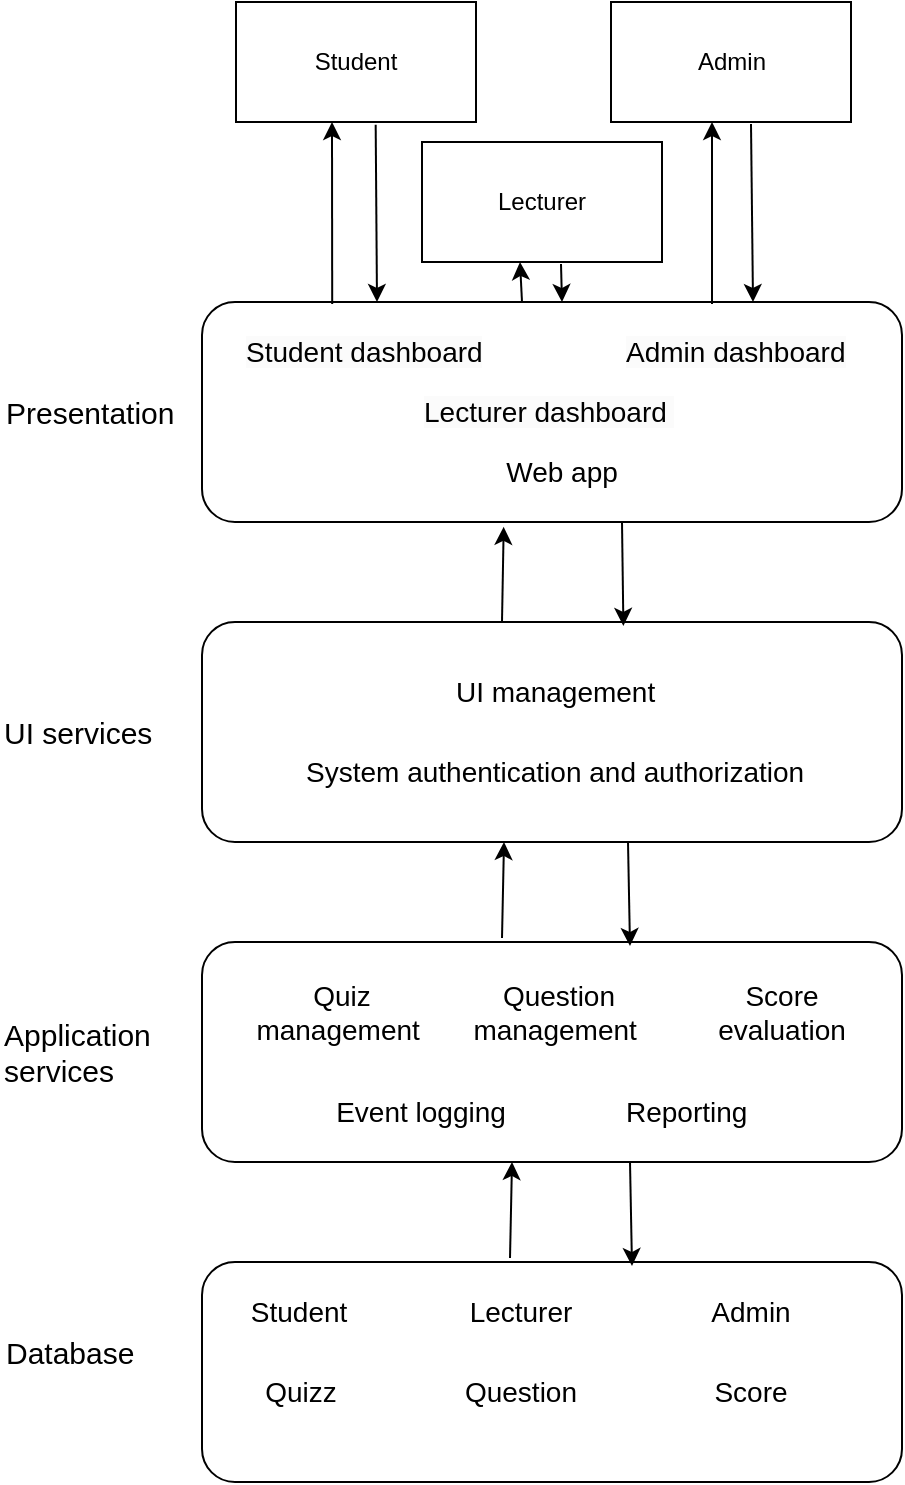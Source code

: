 <mxfile version="25.0.1">
  <diagram name="Trang-1" id="VRfFUahO_GAwwL6egVN5">
    <mxGraphModel dx="1290" dy="1699" grid="1" gridSize="10" guides="1" tooltips="1" connect="1" arrows="1" fold="1" page="1" pageScale="1" pageWidth="827" pageHeight="1169" math="0" shadow="0">
      <root>
        <mxCell id="0" />
        <mxCell id="1" parent="0" />
        <mxCell id="VSk6_7lrO1GYOzsb9I7B-1" value="" style="rounded=1;whiteSpace=wrap;html=1;" parent="1" vertex="1">
          <mxGeometry x="200" y="80" width="350" height="110" as="geometry" />
        </mxCell>
        <mxCell id="VSk6_7lrO1GYOzsb9I7B-2" value="&lt;font style=&quot;font-size: 15px;&quot;&gt;Presentation&lt;/font&gt;" style="text;html=1;align=left;verticalAlign=middle;whiteSpace=wrap;rounded=0;" parent="1" vertex="1">
          <mxGeometry x="100" y="110" width="100" height="50" as="geometry" />
        </mxCell>
        <mxCell id="VSk6_7lrO1GYOzsb9I7B-3" value="&lt;span style=&quot;font-size: 14px;&quot;&gt;Web app&lt;/span&gt;" style="text;html=1;align=center;verticalAlign=middle;whiteSpace=wrap;rounded=0;" parent="1" vertex="1">
          <mxGeometry x="350" y="150" width="60" height="30" as="geometry" />
        </mxCell>
        <mxCell id="VSk6_7lrO1GYOzsb9I7B-5" value="&lt;span style=&quot;color: rgb(0, 0, 0); font-family: Helvetica; font-size: 14px; font-style: normal; font-variant-ligatures: normal; font-variant-caps: normal; font-weight: 400; letter-spacing: normal; orphans: 2; text-align: center; text-indent: 0px; text-transform: none; widows: 2; word-spacing: 0px; -webkit-text-stroke-width: 0px; white-space: normal; background-color: rgb(251, 251, 251); text-decoration-thickness: initial; text-decoration-style: initial; text-decoration-color: initial; display: inline !important; float: none;&quot;&gt;Student dashboard&lt;/span&gt;" style="text;whiteSpace=wrap;html=1;" parent="1" vertex="1">
          <mxGeometry x="220" y="90" width="130" height="40" as="geometry" />
        </mxCell>
        <mxCell id="VSk6_7lrO1GYOzsb9I7B-6" value="&lt;span style=&quot;color: rgb(0, 0, 0); font-family: Helvetica; font-size: 14px; font-style: normal; font-variant-ligatures: normal; font-variant-caps: normal; font-weight: 400; letter-spacing: normal; orphans: 2; text-align: center; text-indent: 0px; text-transform: none; widows: 2; word-spacing: 0px; -webkit-text-stroke-width: 0px; white-space: normal; background-color: rgb(251, 251, 251); text-decoration-thickness: initial; text-decoration-style: initial; text-decoration-color: initial; display: inline !important; float: none;&quot;&gt;Lecturer dashboard&amp;nbsp;&lt;/span&gt;" style="text;whiteSpace=wrap;html=1;" parent="1" vertex="1">
          <mxGeometry x="309" y="120" width="130" height="40" as="geometry" />
        </mxCell>
        <mxCell id="VSk6_7lrO1GYOzsb9I7B-7" value="&lt;span style=&quot;color: rgb(0, 0, 0); font-family: Helvetica; font-size: 14px; font-style: normal; font-variant-ligatures: normal; font-variant-caps: normal; font-weight: 400; letter-spacing: normal; orphans: 2; text-align: center; text-indent: 0px; text-transform: none; widows: 2; word-spacing: 0px; -webkit-text-stroke-width: 0px; white-space: normal; background-color: rgb(251, 251, 251); text-decoration-thickness: initial; text-decoration-style: initial; text-decoration-color: initial; display: inline !important; float: none;&quot;&gt;Admin dashboard&lt;/span&gt;" style="text;whiteSpace=wrap;html=1;" parent="1" vertex="1">
          <mxGeometry x="410" y="90" width="120" height="40" as="geometry" />
        </mxCell>
        <mxCell id="VSk6_7lrO1GYOzsb9I7B-8" value="" style="rounded=1;whiteSpace=wrap;html=1;" parent="1" vertex="1">
          <mxGeometry x="200" y="240" width="350" height="110" as="geometry" />
        </mxCell>
        <mxCell id="VSk6_7lrO1GYOzsb9I7B-10" value="&lt;font style=&quot;font-size: 15px;&quot;&gt;UI services&amp;nbsp;&lt;/font&gt;" style="text;html=1;align=left;verticalAlign=middle;whiteSpace=wrap;rounded=0;" parent="1" vertex="1">
          <mxGeometry x="99" y="270" width="100" height="50" as="geometry" />
        </mxCell>
        <mxCell id="VSk6_7lrO1GYOzsb9I7B-11" value="&lt;span style=&quot;font-size: 14px;&quot;&gt;UI management&amp;nbsp;&lt;/span&gt;" style="text;html=1;align=left;verticalAlign=middle;whiteSpace=wrap;rounded=0;" parent="1" vertex="1">
          <mxGeometry x="325" y="260" width="130" height="30" as="geometry" />
        </mxCell>
        <mxCell id="VSk6_7lrO1GYOzsb9I7B-13" value="&lt;span style=&quot;font-size: 14px;&quot;&gt;System authentication and authorization&lt;/span&gt;" style="text;html=1;align=left;verticalAlign=middle;whiteSpace=wrap;rounded=0;" parent="1" vertex="1">
          <mxGeometry x="250" y="300" width="300" height="30" as="geometry" />
        </mxCell>
        <mxCell id="VSk6_7lrO1GYOzsb9I7B-14" style="edgeStyle=orthogonalEdgeStyle;rounded=0;orthogonalLoop=1;jettySize=auto;html=1;exitX=0.5;exitY=1;exitDx=0;exitDy=0;" parent="1" source="VSk6_7lrO1GYOzsb9I7B-13" target="VSk6_7lrO1GYOzsb9I7B-13" edge="1">
          <mxGeometry relative="1" as="geometry" />
        </mxCell>
        <mxCell id="VSk6_7lrO1GYOzsb9I7B-15" value="" style="rounded=1;whiteSpace=wrap;html=1;" parent="1" vertex="1">
          <mxGeometry x="200" y="400" width="350" height="110" as="geometry" />
        </mxCell>
        <mxCell id="VSk6_7lrO1GYOzsb9I7B-17" value="&lt;font style=&quot;font-size: 15px;&quot;&gt;Application&lt;/font&gt;&lt;div&gt;&lt;font style=&quot;font-size: 15px;&quot;&gt;services&amp;nbsp;&lt;/font&gt;&lt;/div&gt;" style="text;html=1;align=left;verticalAlign=middle;whiteSpace=wrap;rounded=0;" parent="1" vertex="1">
          <mxGeometry x="99" y="430" width="80" height="50" as="geometry" />
        </mxCell>
        <mxCell id="VSk6_7lrO1GYOzsb9I7B-18" value="&lt;span style=&quot;font-size: 14px;&quot;&gt;Quiz managemen&lt;/span&gt;&lt;span style=&quot;color: rgba(0, 0, 0, 0); font-family: monospace; font-size: 0px; text-wrap-mode: nowrap;&quot;&gt;%3CmxGraphModel%3E%3Croot%3E%3CmxCell%20id%3D%220%22%2F%3E%3CmxCell%20id%3D%221%22%20parent%3D%220%22%2F%3E%3CmxCell%20id%3D%222%22%20value%3D%22%26lt%3Bspan%20style%3D%26quot%3Bfont-size%3A%2014px%3B%26quot%3B%26gt%3BUI%20management%26amp%3Bnbsp%3B%26lt%3B%2Fspan%26gt%3B%22%20style%3D%22text%3Bhtml%3D1%3Balign%3Dleft%3BverticalAlign%3Dmiddle%3BwhiteSpace%3Dwrap%3Brounded%3D0%3B%22%20vertex%3D%221%22%20parent%3D%221%22%3E%3CmxGeometry%20x%3D%22225%22%20y%3D%22270%22%20width%3D%22130%22%20height%3D%2230%22%20as%3D%22geometry%22%2F%3E%3C%2FmxCell%3E%3C%2Froot%3E%3C%2FmxGraphModel%3E&lt;/span&gt;&lt;span style=&quot;font-size: 14px;&quot;&gt;t&amp;nbsp;&lt;/span&gt;" style="text;html=1;align=center;verticalAlign=middle;whiteSpace=wrap;rounded=0;" parent="1" vertex="1">
          <mxGeometry x="220" y="420" width="100" height="30" as="geometry" />
        </mxCell>
        <mxCell id="VSk6_7lrO1GYOzsb9I7B-19" value="&lt;span style=&quot;font-size: 14px;&quot;&gt;Question managemen&lt;/span&gt;&lt;span style=&quot;color: rgba(0, 0, 0, 0); font-family: monospace; font-size: 0px; text-wrap-mode: nowrap;&quot;&gt;%3CmxGraphModel%3E%3Croot%3E%3CmxCell%20id%3D%220%22%2F%3E%3CmxCell%20id%3D%221%22%20parent%3D%220%22%2F%3E%3CmxCell%20id%3D%222%22%20value%3D%22%26lt%3Bspan%20style%3D%26quot%3Bfont-size%3A%2014px%3B%26quot%3B%26gt%3BUI%20management%26amp%3Bnbsp%3B%26lt%3B%2Fspan%26gt%3B%22%20style%3D%22text%3Bhtml%3D1%3Balign%3Dleft%3BverticalAlign%3Dmiddle%3BwhiteSpace%3Dwrap%3Brounded%3D0%3B%22%20vertex%3D%221%22%20parent%3D%221%22%3E%3CmxGeometry%20x%3D%22225%22%20y%3D%22270%22%20width%3D%22130%22%20height%3D%2230%22%20as%3D%22geometry%22%2F%3E%3C%2FmxCell%3E%3C%2Froot%3E%3C%2FmxGraphModel%3E&lt;/span&gt;&lt;span style=&quot;font-size: 14px;&quot;&gt;t&amp;nbsp;&lt;/span&gt;" style="text;html=1;align=center;verticalAlign=middle;whiteSpace=wrap;rounded=0;" parent="1" vertex="1">
          <mxGeometry x="327" y="420" width="103" height="30" as="geometry" />
        </mxCell>
        <mxCell id="VSk6_7lrO1GYOzsb9I7B-20" value="&lt;span style=&quot;font-size: 14px;&quot;&gt;Score evaluation&lt;/span&gt;" style="text;html=1;align=center;verticalAlign=middle;whiteSpace=wrap;rounded=0;" parent="1" vertex="1">
          <mxGeometry x="455" y="420" width="70" height="30" as="geometry" />
        </mxCell>
        <mxCell id="VSk6_7lrO1GYOzsb9I7B-21" value="&lt;span style=&quot;font-size: 14px;&quot;&gt;Event logging&lt;/span&gt;" style="text;html=1;align=center;verticalAlign=middle;whiteSpace=wrap;rounded=0;" parent="1" vertex="1">
          <mxGeometry x="264" y="470" width="91" height="30" as="geometry" />
        </mxCell>
        <mxCell id="VSk6_7lrO1GYOzsb9I7B-22" value="&lt;span style=&quot;font-size: 14px;&quot;&gt;Reporting&lt;/span&gt;" style="text;html=1;align=left;verticalAlign=middle;whiteSpace=wrap;rounded=0;" parent="1" vertex="1">
          <mxGeometry x="410" y="470" width="130" height="30" as="geometry" />
        </mxCell>
        <mxCell id="VSk6_7lrO1GYOzsb9I7B-25" value="" style="rounded=1;whiteSpace=wrap;html=1;" parent="1" vertex="1">
          <mxGeometry x="200" y="560" width="350" height="110" as="geometry" />
        </mxCell>
        <mxCell id="VSk6_7lrO1GYOzsb9I7B-26" value="&lt;span style=&quot;font-size: 15px;&quot;&gt;Database&amp;nbsp;&lt;/span&gt;" style="text;html=1;align=left;verticalAlign=middle;whiteSpace=wrap;rounded=0;" parent="1" vertex="1">
          <mxGeometry x="100" y="580" width="80" height="50" as="geometry" />
        </mxCell>
        <mxCell id="VSk6_7lrO1GYOzsb9I7B-27" value="&lt;span style=&quot;font-size: 14px;&quot;&gt;Student&amp;nbsp;&lt;/span&gt;" style="text;html=1;align=center;verticalAlign=middle;whiteSpace=wrap;rounded=0;" parent="1" vertex="1">
          <mxGeometry x="200" y="570" width="101" height="30" as="geometry" />
        </mxCell>
        <mxCell id="VSk6_7lrO1GYOzsb9I7B-28" value="&lt;span style=&quot;font-size: 14px;&quot;&gt;Lecturer&lt;/span&gt;" style="text;html=1;align=center;verticalAlign=middle;whiteSpace=wrap;rounded=0;" parent="1" vertex="1">
          <mxGeometry x="309" y="570" width="101" height="30" as="geometry" />
        </mxCell>
        <mxCell id="VSk6_7lrO1GYOzsb9I7B-29" value="&lt;span style=&quot;font-size: 14px;&quot;&gt;Admin&lt;/span&gt;" style="text;html=1;align=center;verticalAlign=middle;whiteSpace=wrap;rounded=0;" parent="1" vertex="1">
          <mxGeometry x="423.5" y="570" width="101" height="30" as="geometry" />
        </mxCell>
        <mxCell id="VSk6_7lrO1GYOzsb9I7B-30" value="&lt;span style=&quot;font-size: 14px;&quot;&gt;Quizz&lt;/span&gt;" style="text;html=1;align=center;verticalAlign=middle;whiteSpace=wrap;rounded=0;" parent="1" vertex="1">
          <mxGeometry x="199" y="610" width="101" height="30" as="geometry" />
        </mxCell>
        <mxCell id="VSk6_7lrO1GYOzsb9I7B-31" value="&lt;span style=&quot;font-size: 14px;&quot;&gt;Question&lt;/span&gt;" style="text;html=1;align=center;verticalAlign=middle;whiteSpace=wrap;rounded=0;" parent="1" vertex="1">
          <mxGeometry x="309" y="610" width="101" height="30" as="geometry" />
        </mxCell>
        <mxCell id="VSk6_7lrO1GYOzsb9I7B-33" value="&lt;span style=&quot;font-size: 14px;&quot;&gt;Score&lt;/span&gt;" style="text;html=1;align=center;verticalAlign=middle;whiteSpace=wrap;rounded=0;" parent="1" vertex="1">
          <mxGeometry x="423.5" y="610" width="101" height="30" as="geometry" />
        </mxCell>
        <mxCell id="XRUBSMXzEVKdWdNX7KC4-1" value="" style="endArrow=classic;html=1;rounded=0;entryX=0.431;entryY=1.022;entryDx=0;entryDy=0;entryPerimeter=0;" edge="1" parent="1" target="VSk6_7lrO1GYOzsb9I7B-1">
          <mxGeometry width="50" height="50" relative="1" as="geometry">
            <mxPoint x="350" y="240" as="sourcePoint" />
            <mxPoint x="400" y="190" as="targetPoint" />
          </mxGeometry>
        </mxCell>
        <mxCell id="XRUBSMXzEVKdWdNX7KC4-2" value="" style="endArrow=classic;html=1;rounded=0;exitX=0.6;exitY=1;exitDx=0;exitDy=0;exitPerimeter=0;entryX=0.602;entryY=0.018;entryDx=0;entryDy=0;entryPerimeter=0;" edge="1" parent="1" source="VSk6_7lrO1GYOzsb9I7B-1" target="VSk6_7lrO1GYOzsb9I7B-8">
          <mxGeometry width="50" height="50" relative="1" as="geometry">
            <mxPoint x="390" y="300" as="sourcePoint" />
            <mxPoint x="440" y="250" as="targetPoint" />
          </mxGeometry>
        </mxCell>
        <mxCell id="XRUBSMXzEVKdWdNX7KC4-3" value="" style="endArrow=classic;html=1;rounded=0;entryX=0.431;entryY=1.022;entryDx=0;entryDy=0;entryPerimeter=0;" edge="1" parent="1">
          <mxGeometry width="50" height="50" relative="1" as="geometry">
            <mxPoint x="350" y="398" as="sourcePoint" />
            <mxPoint x="351" y="350" as="targetPoint" />
          </mxGeometry>
        </mxCell>
        <mxCell id="XRUBSMXzEVKdWdNX7KC4-4" value="" style="endArrow=classic;html=1;rounded=0;exitX=0.6;exitY=1;exitDx=0;exitDy=0;exitPerimeter=0;entryX=0.602;entryY=0.018;entryDx=0;entryDy=0;entryPerimeter=0;" edge="1" parent="1">
          <mxGeometry width="50" height="50" relative="1" as="geometry">
            <mxPoint x="413" y="350" as="sourcePoint" />
            <mxPoint x="414" y="402" as="targetPoint" />
          </mxGeometry>
        </mxCell>
        <mxCell id="XRUBSMXzEVKdWdNX7KC4-5" value="" style="endArrow=classic;html=1;rounded=0;entryX=0.431;entryY=1.022;entryDx=0;entryDy=0;entryPerimeter=0;" edge="1" parent="1">
          <mxGeometry width="50" height="50" relative="1" as="geometry">
            <mxPoint x="354" y="558" as="sourcePoint" />
            <mxPoint x="355" y="510" as="targetPoint" />
          </mxGeometry>
        </mxCell>
        <mxCell id="XRUBSMXzEVKdWdNX7KC4-6" value="" style="endArrow=classic;html=1;rounded=0;exitX=0.6;exitY=1;exitDx=0;exitDy=0;exitPerimeter=0;entryX=0.602;entryY=0.018;entryDx=0;entryDy=0;entryPerimeter=0;" edge="1" parent="1">
          <mxGeometry width="50" height="50" relative="1" as="geometry">
            <mxPoint x="414" y="510" as="sourcePoint" />
            <mxPoint x="415" y="562" as="targetPoint" />
          </mxGeometry>
        </mxCell>
        <mxCell id="XRUBSMXzEVKdWdNX7KC4-8" value="Student" style="rounded=0;whiteSpace=wrap;html=1;" vertex="1" parent="1">
          <mxGeometry x="217" y="-70" width="120" height="60" as="geometry" />
        </mxCell>
        <mxCell id="XRUBSMXzEVKdWdNX7KC4-9" value="Lecturer" style="rounded=0;whiteSpace=wrap;html=1;" vertex="1" parent="1">
          <mxGeometry x="310" width="120" height="60" as="geometry" />
        </mxCell>
        <mxCell id="XRUBSMXzEVKdWdNX7KC4-10" value="Admin" style="rounded=0;whiteSpace=wrap;html=1;" vertex="1" parent="1">
          <mxGeometry x="404.5" y="-70" width="120" height="60" as="geometry" />
        </mxCell>
        <mxCell id="XRUBSMXzEVKdWdNX7KC4-12" value="" style="endArrow=classic;html=1;rounded=0;entryX=0.431;entryY=1.022;entryDx=0;entryDy=0;entryPerimeter=0;exitX=0.186;exitY=0.009;exitDx=0;exitDy=0;exitPerimeter=0;" edge="1" parent="1" source="VSk6_7lrO1GYOzsb9I7B-1">
          <mxGeometry width="50" height="50" relative="1" as="geometry">
            <mxPoint x="264" y="38" as="sourcePoint" />
            <mxPoint x="265" y="-10" as="targetPoint" />
          </mxGeometry>
        </mxCell>
        <mxCell id="XRUBSMXzEVKdWdNX7KC4-13" value="" style="endArrow=classic;html=1;rounded=0;exitX=0.582;exitY=1.023;exitDx=0;exitDy=0;exitPerimeter=0;entryX=0.25;entryY=0;entryDx=0;entryDy=0;" edge="1" parent="1" source="XRUBSMXzEVKdWdNX7KC4-8" target="VSk6_7lrO1GYOzsb9I7B-1">
          <mxGeometry width="50" height="50" relative="1" as="geometry">
            <mxPoint x="290" y="-10" as="sourcePoint" />
            <mxPoint x="291" y="42" as="targetPoint" />
          </mxGeometry>
        </mxCell>
        <mxCell id="XRUBSMXzEVKdWdNX7KC4-14" value="" style="endArrow=classic;html=1;rounded=0;entryX=0.431;entryY=1.022;entryDx=0;entryDy=0;entryPerimeter=0;exitX=0.186;exitY=0.009;exitDx=0;exitDy=0;exitPerimeter=0;" edge="1" parent="1">
          <mxGeometry width="50" height="50" relative="1" as="geometry">
            <mxPoint x="455" y="81" as="sourcePoint" />
            <mxPoint x="455" y="-10" as="targetPoint" />
          </mxGeometry>
        </mxCell>
        <mxCell id="XRUBSMXzEVKdWdNX7KC4-15" value="" style="endArrow=classic;html=1;rounded=0;exitX=0.582;exitY=1.023;exitDx=0;exitDy=0;exitPerimeter=0;entryX=0.25;entryY=0;entryDx=0;entryDy=0;" edge="1" parent="1">
          <mxGeometry width="50" height="50" relative="1" as="geometry">
            <mxPoint x="474.5" y="-9" as="sourcePoint" />
            <mxPoint x="475.5" y="80" as="targetPoint" />
          </mxGeometry>
        </mxCell>
        <mxCell id="XRUBSMXzEVKdWdNX7KC4-16" value="" style="endArrow=classic;html=1;rounded=0;entryX=0.431;entryY=1.022;entryDx=0;entryDy=0;entryPerimeter=0;" edge="1" parent="1">
          <mxGeometry width="50" height="50" relative="1" as="geometry">
            <mxPoint x="360" y="80" as="sourcePoint" />
            <mxPoint x="359" y="60" as="targetPoint" />
          </mxGeometry>
        </mxCell>
        <mxCell id="XRUBSMXzEVKdWdNX7KC4-17" value="" style="endArrow=classic;html=1;rounded=0;exitX=0.582;exitY=1.023;exitDx=0;exitDy=0;exitPerimeter=0;" edge="1" parent="1">
          <mxGeometry width="50" height="50" relative="1" as="geometry">
            <mxPoint x="379.5" y="61" as="sourcePoint" />
            <mxPoint x="380" y="80" as="targetPoint" />
          </mxGeometry>
        </mxCell>
      </root>
    </mxGraphModel>
  </diagram>
</mxfile>
